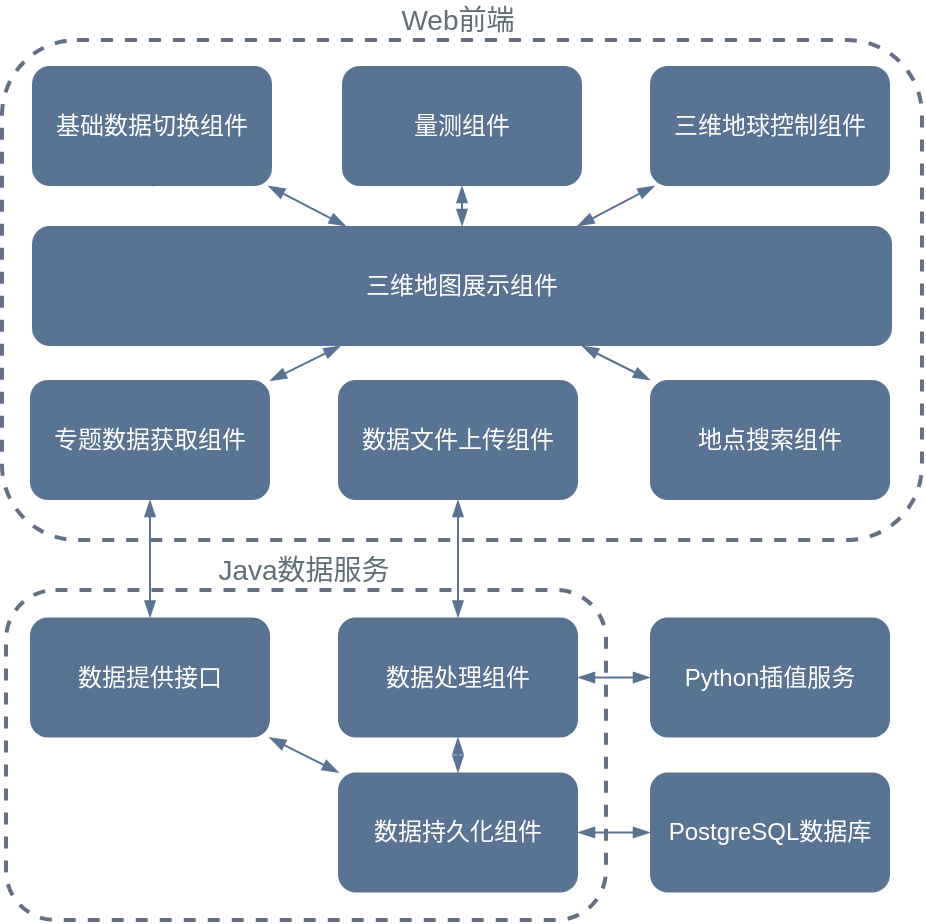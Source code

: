 <mxfile version="13.6.5" type="github">
  <diagram id="Kg9v2PKGdZfVGiz0Gp11" name="第 1 页">
    <mxGraphModel dx="1047" dy="964" grid="1" gridSize="10" guides="1" tooltips="1" connect="1" arrows="1" fold="1" page="1" pageScale="1" pageWidth="827" pageHeight="1169" math="0" shadow="0">
      <root>
        <mxCell id="0" />
        <mxCell id="1" parent="0" />
        <mxCell id="LsitBjnYXSRyM2MQ24yq-1" value="" style="rounded=1;whiteSpace=wrap;html=1;dashed=1;strokeWidth=2;strokeColor=#657085;" vertex="1" parent="1">
          <mxGeometry x="248" y="575" width="300" height="165" as="geometry" />
        </mxCell>
        <mxCell id="LsitBjnYXSRyM2MQ24yq-2" value="&lt;font&gt;&lt;span style=&quot;font-size: 14px&quot;&gt;Java数据服务&lt;/span&gt;&lt;/font&gt;" style="text;html=1;strokeColor=none;fillColor=none;align=center;verticalAlign=middle;whiteSpace=wrap;rounded=0;dashed=1;fontColor=#606F77;" vertex="1" parent="1">
          <mxGeometry x="292" y="555" width="210" height="20" as="geometry" />
        </mxCell>
        <mxCell id="LsitBjnYXSRyM2MQ24yq-8" value="" style="rounded=1;whiteSpace=wrap;html=1;dashed=1;strokeColor=#657085;strokeWidth=2;perimeterSpacing=0;" vertex="1" parent="1">
          <mxGeometry x="246" y="300" width="460" height="250" as="geometry" />
        </mxCell>
        <mxCell id="LsitBjnYXSRyM2MQ24yq-9" value="&lt;font&gt;&lt;span style=&quot;font-size: 14px&quot;&gt;Web前端&lt;/span&gt;&lt;/font&gt;" style="text;html=1;strokeColor=none;fillColor=none;align=center;verticalAlign=middle;whiteSpace=wrap;rounded=0;dashed=1;fontColor=#606f77;" vertex="1" parent="1">
          <mxGeometry x="369" y="280" width="210" height="20" as="geometry" />
        </mxCell>
        <mxCell id="LsitBjnYXSRyM2MQ24yq-34" style="edgeStyle=none;rounded=1;orthogonalLoop=1;jettySize=auto;html=1;startArrow=blockThin;startFill=1;endArrow=blockThin;endFill=1;strokeColor=#597392;fontColor=#606F77;" edge="1" parent="1" source="LsitBjnYXSRyM2MQ24yq-11" target="LsitBjnYXSRyM2MQ24yq-25">
          <mxGeometry relative="1" as="geometry" />
        </mxCell>
        <mxCell id="LsitBjnYXSRyM2MQ24yq-11" value="&lt;font color=&quot;#ffffff&quot;&gt;数据文件上传组件&lt;br&gt;&lt;/font&gt;" style="rounded=1;whiteSpace=wrap;html=1;fillColor=#597392;strokeColor=none;" vertex="1" parent="1">
          <mxGeometry x="414.0" y="470" width="120" height="60" as="geometry" />
        </mxCell>
        <mxCell id="LsitBjnYXSRyM2MQ24yq-22" style="rounded=1;orthogonalLoop=1;jettySize=auto;html=1;fontColor=#606F77;endArrow=blockThin;endFill=1;startArrow=blockThin;startFill=1;strokeColor=#597392;" edge="1" parent="1" source="LsitBjnYXSRyM2MQ24yq-12" target="LsitBjnYXSRyM2MQ24yq-13">
          <mxGeometry relative="1" as="geometry" />
        </mxCell>
        <mxCell id="LsitBjnYXSRyM2MQ24yq-32" style="edgeStyle=none;rounded=1;orthogonalLoop=1;jettySize=auto;html=1;startArrow=blockThin;startFill=1;endArrow=blockThin;endFill=1;strokeColor=#597392;fontColor=#606F77;" edge="1" parent="1" source="LsitBjnYXSRyM2MQ24yq-12" target="LsitBjnYXSRyM2MQ24yq-21">
          <mxGeometry relative="1" as="geometry" />
        </mxCell>
        <mxCell id="LsitBjnYXSRyM2MQ24yq-12" value="&lt;font color=&quot;#ffffff&quot;&gt;专题数据获取组件&lt;/font&gt;" style="rounded=1;whiteSpace=wrap;html=1;fillColor=#597392;strokeColor=none;" vertex="1" parent="1">
          <mxGeometry x="260" y="470" width="120" height="60" as="geometry" />
        </mxCell>
        <mxCell id="LsitBjnYXSRyM2MQ24yq-40" style="edgeStyle=none;rounded=1;orthogonalLoop=1;jettySize=auto;html=1;startArrow=blockThin;startFill=1;endArrow=blockThin;endFill=1;strokeColor=#597392;fontColor=#606F77;" edge="1" parent="1" source="LsitBjnYXSRyM2MQ24yq-13" target="LsitBjnYXSRyM2MQ24yq-16">
          <mxGeometry relative="1" as="geometry" />
        </mxCell>
        <mxCell id="LsitBjnYXSRyM2MQ24yq-13" value="&lt;font color=&quot;#ffffff&quot;&gt;数据提供接口&lt;/font&gt;" style="rounded=1;whiteSpace=wrap;html=1;dashed=1;fillColor=#597392;strokeColor=none;" vertex="1" parent="1">
          <mxGeometry x="260" y="588.75" width="120" height="60" as="geometry" />
        </mxCell>
        <mxCell id="LsitBjnYXSRyM2MQ24yq-39" style="edgeStyle=none;rounded=1;orthogonalLoop=1;jettySize=auto;html=1;startArrow=blockThin;startFill=1;endArrow=blockThin;endFill=1;strokeColor=#597392;fontColor=#606F77;" edge="1" parent="1" source="LsitBjnYXSRyM2MQ24yq-16" target="LsitBjnYXSRyM2MQ24yq-25">
          <mxGeometry relative="1" as="geometry" />
        </mxCell>
        <mxCell id="LsitBjnYXSRyM2MQ24yq-16" value="&lt;font color=&quot;#ffffff&quot;&gt;数据持久化组件&lt;/font&gt;" style="rounded=1;whiteSpace=wrap;html=1;dashed=1;fillColor=#597392;strokeColor=none;" vertex="1" parent="1">
          <mxGeometry x="414" y="666.25" width="120" height="60" as="geometry" />
        </mxCell>
        <mxCell id="LsitBjnYXSRyM2MQ24yq-33" style="edgeStyle=none;rounded=1;orthogonalLoop=1;jettySize=auto;html=1;startArrow=blockThin;startFill=1;endArrow=blockThin;endFill=1;strokeColor=#597392;fontColor=#606F77;" edge="1" parent="1" source="LsitBjnYXSRyM2MQ24yq-17" target="LsitBjnYXSRyM2MQ24yq-21">
          <mxGeometry relative="1" as="geometry" />
        </mxCell>
        <mxCell id="LsitBjnYXSRyM2MQ24yq-17" value="&lt;font color=&quot;#ffffff&quot;&gt;地点搜索组件&lt;/font&gt;" style="rounded=1;whiteSpace=wrap;html=1;fillColor=#597392;strokeColor=none;" vertex="1" parent="1">
          <mxGeometry x="570" y="470" width="120" height="60" as="geometry" />
        </mxCell>
        <mxCell id="LsitBjnYXSRyM2MQ24yq-30" style="edgeStyle=none;rounded=1;orthogonalLoop=1;jettySize=auto;html=1;startArrow=blockThin;startFill=1;endArrow=blockThin;endFill=1;strokeColor=#597392;fontColor=#606F77;" edge="1" parent="1" source="LsitBjnYXSRyM2MQ24yq-18" target="LsitBjnYXSRyM2MQ24yq-21">
          <mxGeometry relative="1" as="geometry" />
        </mxCell>
        <mxCell id="LsitBjnYXSRyM2MQ24yq-18" value="&lt;font color=&quot;#ffffff&quot;&gt;&lt;span&gt;三维地球控制组件&lt;/span&gt;&lt;/font&gt;" style="rounded=1;whiteSpace=wrap;html=1;fillColor=#597392;strokeColor=none;" vertex="1" parent="1">
          <mxGeometry x="570" y="313.0" width="120" height="60" as="geometry" />
        </mxCell>
        <mxCell id="LsitBjnYXSRyM2MQ24yq-28" style="edgeStyle=none;rounded=1;orthogonalLoop=1;jettySize=auto;html=1;startArrow=blockThin;startFill=1;endArrow=blockThin;endFill=1;strokeColor=#597392;fontColor=#606F77;" edge="1" parent="1" source="LsitBjnYXSRyM2MQ24yq-19" target="LsitBjnYXSRyM2MQ24yq-21">
          <mxGeometry relative="1" as="geometry" />
        </mxCell>
        <mxCell id="LsitBjnYXSRyM2MQ24yq-19" value="&lt;font color=&quot;#ffffff&quot;&gt;量测组件&lt;/font&gt;" style="rounded=1;whiteSpace=wrap;html=1;fillColor=#597392;strokeColor=none;" vertex="1" parent="1">
          <mxGeometry x="416.0" y="313.0" width="120" height="60" as="geometry" />
        </mxCell>
        <mxCell id="LsitBjnYXSRyM2MQ24yq-29" style="edgeStyle=none;rounded=1;orthogonalLoop=1;jettySize=auto;html=1;startArrow=blockThin;startFill=1;endArrow=blockThin;endFill=1;strokeColor=#597392;fontColor=#606F77;" edge="1" parent="1" source="LsitBjnYXSRyM2MQ24yq-20" target="LsitBjnYXSRyM2MQ24yq-21">
          <mxGeometry relative="1" as="geometry" />
        </mxCell>
        <mxCell id="LsitBjnYXSRyM2MQ24yq-20" value="&lt;font color=&quot;#ffffff&quot;&gt;基础数据切换组件&lt;/font&gt;" style="rounded=1;whiteSpace=wrap;html=1;fillColor=#597392;strokeColor=none;" vertex="1" parent="1">
          <mxGeometry x="261" y="313.0" width="120" height="60" as="geometry" />
        </mxCell>
        <mxCell id="LsitBjnYXSRyM2MQ24yq-21" value="&lt;font color=&quot;#ffffff&quot;&gt;三维地图展示组件&lt;/font&gt;" style="rounded=1;whiteSpace=wrap;html=1;fillColor=#597392;strokeColor=none;" vertex="1" parent="1">
          <mxGeometry x="261" y="393" width="430" height="60" as="geometry" />
        </mxCell>
        <mxCell id="LsitBjnYXSRyM2MQ24yq-25" value="&lt;font color=&quot;#ffffff&quot;&gt;数据处理组件&lt;/font&gt;" style="rounded=1;whiteSpace=wrap;html=1;dashed=1;fillColor=#597392;strokeColor=none;" vertex="1" parent="1">
          <mxGeometry x="414.0" y="588.75" width="120" height="60" as="geometry" />
        </mxCell>
        <mxCell id="LsitBjnYXSRyM2MQ24yq-38" style="edgeStyle=none;rounded=1;orthogonalLoop=1;jettySize=auto;html=1;startArrow=blockThin;startFill=1;endArrow=blockThin;endFill=1;strokeColor=#597392;fontColor=#606F77;" edge="1" parent="1" source="LsitBjnYXSRyM2MQ24yq-26" target="LsitBjnYXSRyM2MQ24yq-16">
          <mxGeometry relative="1" as="geometry" />
        </mxCell>
        <mxCell id="LsitBjnYXSRyM2MQ24yq-26" value="&lt;font color=&quot;#ffffff&quot;&gt;PostgreSQL数据库&lt;/font&gt;" style="rounded=1;whiteSpace=wrap;html=1;dashed=1;fillColor=#597392;strokeColor=none;" vertex="1" parent="1">
          <mxGeometry x="570.0" y="666.25" width="120" height="60" as="geometry" />
        </mxCell>
        <mxCell id="LsitBjnYXSRyM2MQ24yq-37" style="edgeStyle=none;rounded=1;orthogonalLoop=1;jettySize=auto;html=1;startArrow=blockThin;startFill=1;endArrow=blockThin;endFill=1;strokeColor=#597392;fontColor=#606F77;" edge="1" parent="1" source="LsitBjnYXSRyM2MQ24yq-27" target="LsitBjnYXSRyM2MQ24yq-25">
          <mxGeometry relative="1" as="geometry" />
        </mxCell>
        <mxCell id="LsitBjnYXSRyM2MQ24yq-27" value="&lt;font color=&quot;#ffffff&quot;&gt;&lt;span&gt;Python插值服务&lt;/span&gt;&lt;/font&gt;" style="rounded=1;whiteSpace=wrap;html=1;dashed=1;fillColor=#597392;strokeColor=none;" vertex="1" parent="1">
          <mxGeometry x="570" y="588.75" width="120" height="60" as="geometry" />
        </mxCell>
        <mxCell id="LsitBjnYXSRyM2MQ24yq-31" style="edgeStyle=none;rounded=1;orthogonalLoop=1;jettySize=auto;html=1;exitX=0.5;exitY=1;exitDx=0;exitDy=0;entryX=1;entryY=0.5;entryDx=0;entryDy=0;startArrow=blockThin;startFill=1;endArrow=classic;endFill=1;strokeColor=#597392;fontColor=#606F77;" edge="1" parent="1" source="LsitBjnYXSRyM2MQ24yq-20" target="LsitBjnYXSRyM2MQ24yq-20">
          <mxGeometry relative="1" as="geometry" />
        </mxCell>
      </root>
    </mxGraphModel>
  </diagram>
</mxfile>
